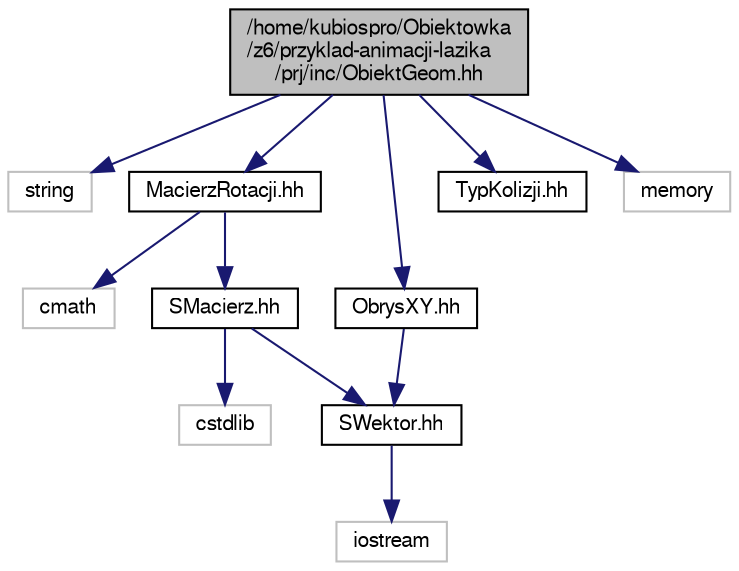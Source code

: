 digraph "/home/kubiospro/Obiektowka/z6/przyklad-animacji-lazika/prj/inc/ObiektGeom.hh"
{
 // LATEX_PDF_SIZE
  edge [fontname="FreeSans",fontsize="10",labelfontname="FreeSans",labelfontsize="10"];
  node [fontname="FreeSans",fontsize="10",shape=record];
  Node1 [label="/home/kubiospro/Obiektowka\l/z6/przyklad-animacji-lazika\l/prj/inc/ObiektGeom.hh",height=0.2,width=0.4,color="black", fillcolor="grey75", style="filled", fontcolor="black",tooltip=" "];
  Node1 -> Node2 [color="midnightblue",fontsize="10",style="solid",fontname="FreeSans"];
  Node2 [label="string",height=0.2,width=0.4,color="grey75", fillcolor="white", style="filled",tooltip=" "];
  Node1 -> Node3 [color="midnightblue",fontsize="10",style="solid",fontname="FreeSans"];
  Node3 [label="MacierzRotacji.hh",height=0.2,width=0.4,color="black", fillcolor="white", style="filled",URL="$a00044.html",tooltip=" "];
  Node3 -> Node4 [color="midnightblue",fontsize="10",style="solid",fontname="FreeSans"];
  Node4 [label="cmath",height=0.2,width=0.4,color="grey75", fillcolor="white", style="filled",tooltip=" "];
  Node3 -> Node5 [color="midnightblue",fontsize="10",style="solid",fontname="FreeSans"];
  Node5 [label="SMacierz.hh",height=0.2,width=0.4,color="black", fillcolor="white", style="filled",URL="$a00062.html",tooltip=" "];
  Node5 -> Node6 [color="midnightblue",fontsize="10",style="solid",fontname="FreeSans"];
  Node6 [label="cstdlib",height=0.2,width=0.4,color="grey75", fillcolor="white", style="filled",tooltip=" "];
  Node5 -> Node7 [color="midnightblue",fontsize="10",style="solid",fontname="FreeSans"];
  Node7 [label="SWektor.hh",height=0.2,width=0.4,color="black", fillcolor="white", style="filled",URL="$a00065.html",tooltip=" "];
  Node7 -> Node8 [color="midnightblue",fontsize="10",style="solid",fontname="FreeSans"];
  Node8 [label="iostream",height=0.2,width=0.4,color="grey75", fillcolor="white", style="filled",tooltip=" "];
  Node1 -> Node9 [color="midnightblue",fontsize="10",style="solid",fontname="FreeSans"];
  Node9 [label="ObrysXY.hh",height=0.2,width=0.4,color="black", fillcolor="white", style="filled",URL="$a00050.html",tooltip=" "];
  Node9 -> Node7 [color="midnightblue",fontsize="10",style="solid",fontname="FreeSans"];
  Node1 -> Node10 [color="midnightblue",fontsize="10",style="solid",fontname="FreeSans"];
  Node10 [label="TypKolizji.hh",height=0.2,width=0.4,color="black", fillcolor="white", style="filled",URL="$a00068.html",tooltip=" "];
  Node1 -> Node11 [color="midnightblue",fontsize="10",style="solid",fontname="FreeSans"];
  Node11 [label="memory",height=0.2,width=0.4,color="grey75", fillcolor="white", style="filled",tooltip=" "];
}

